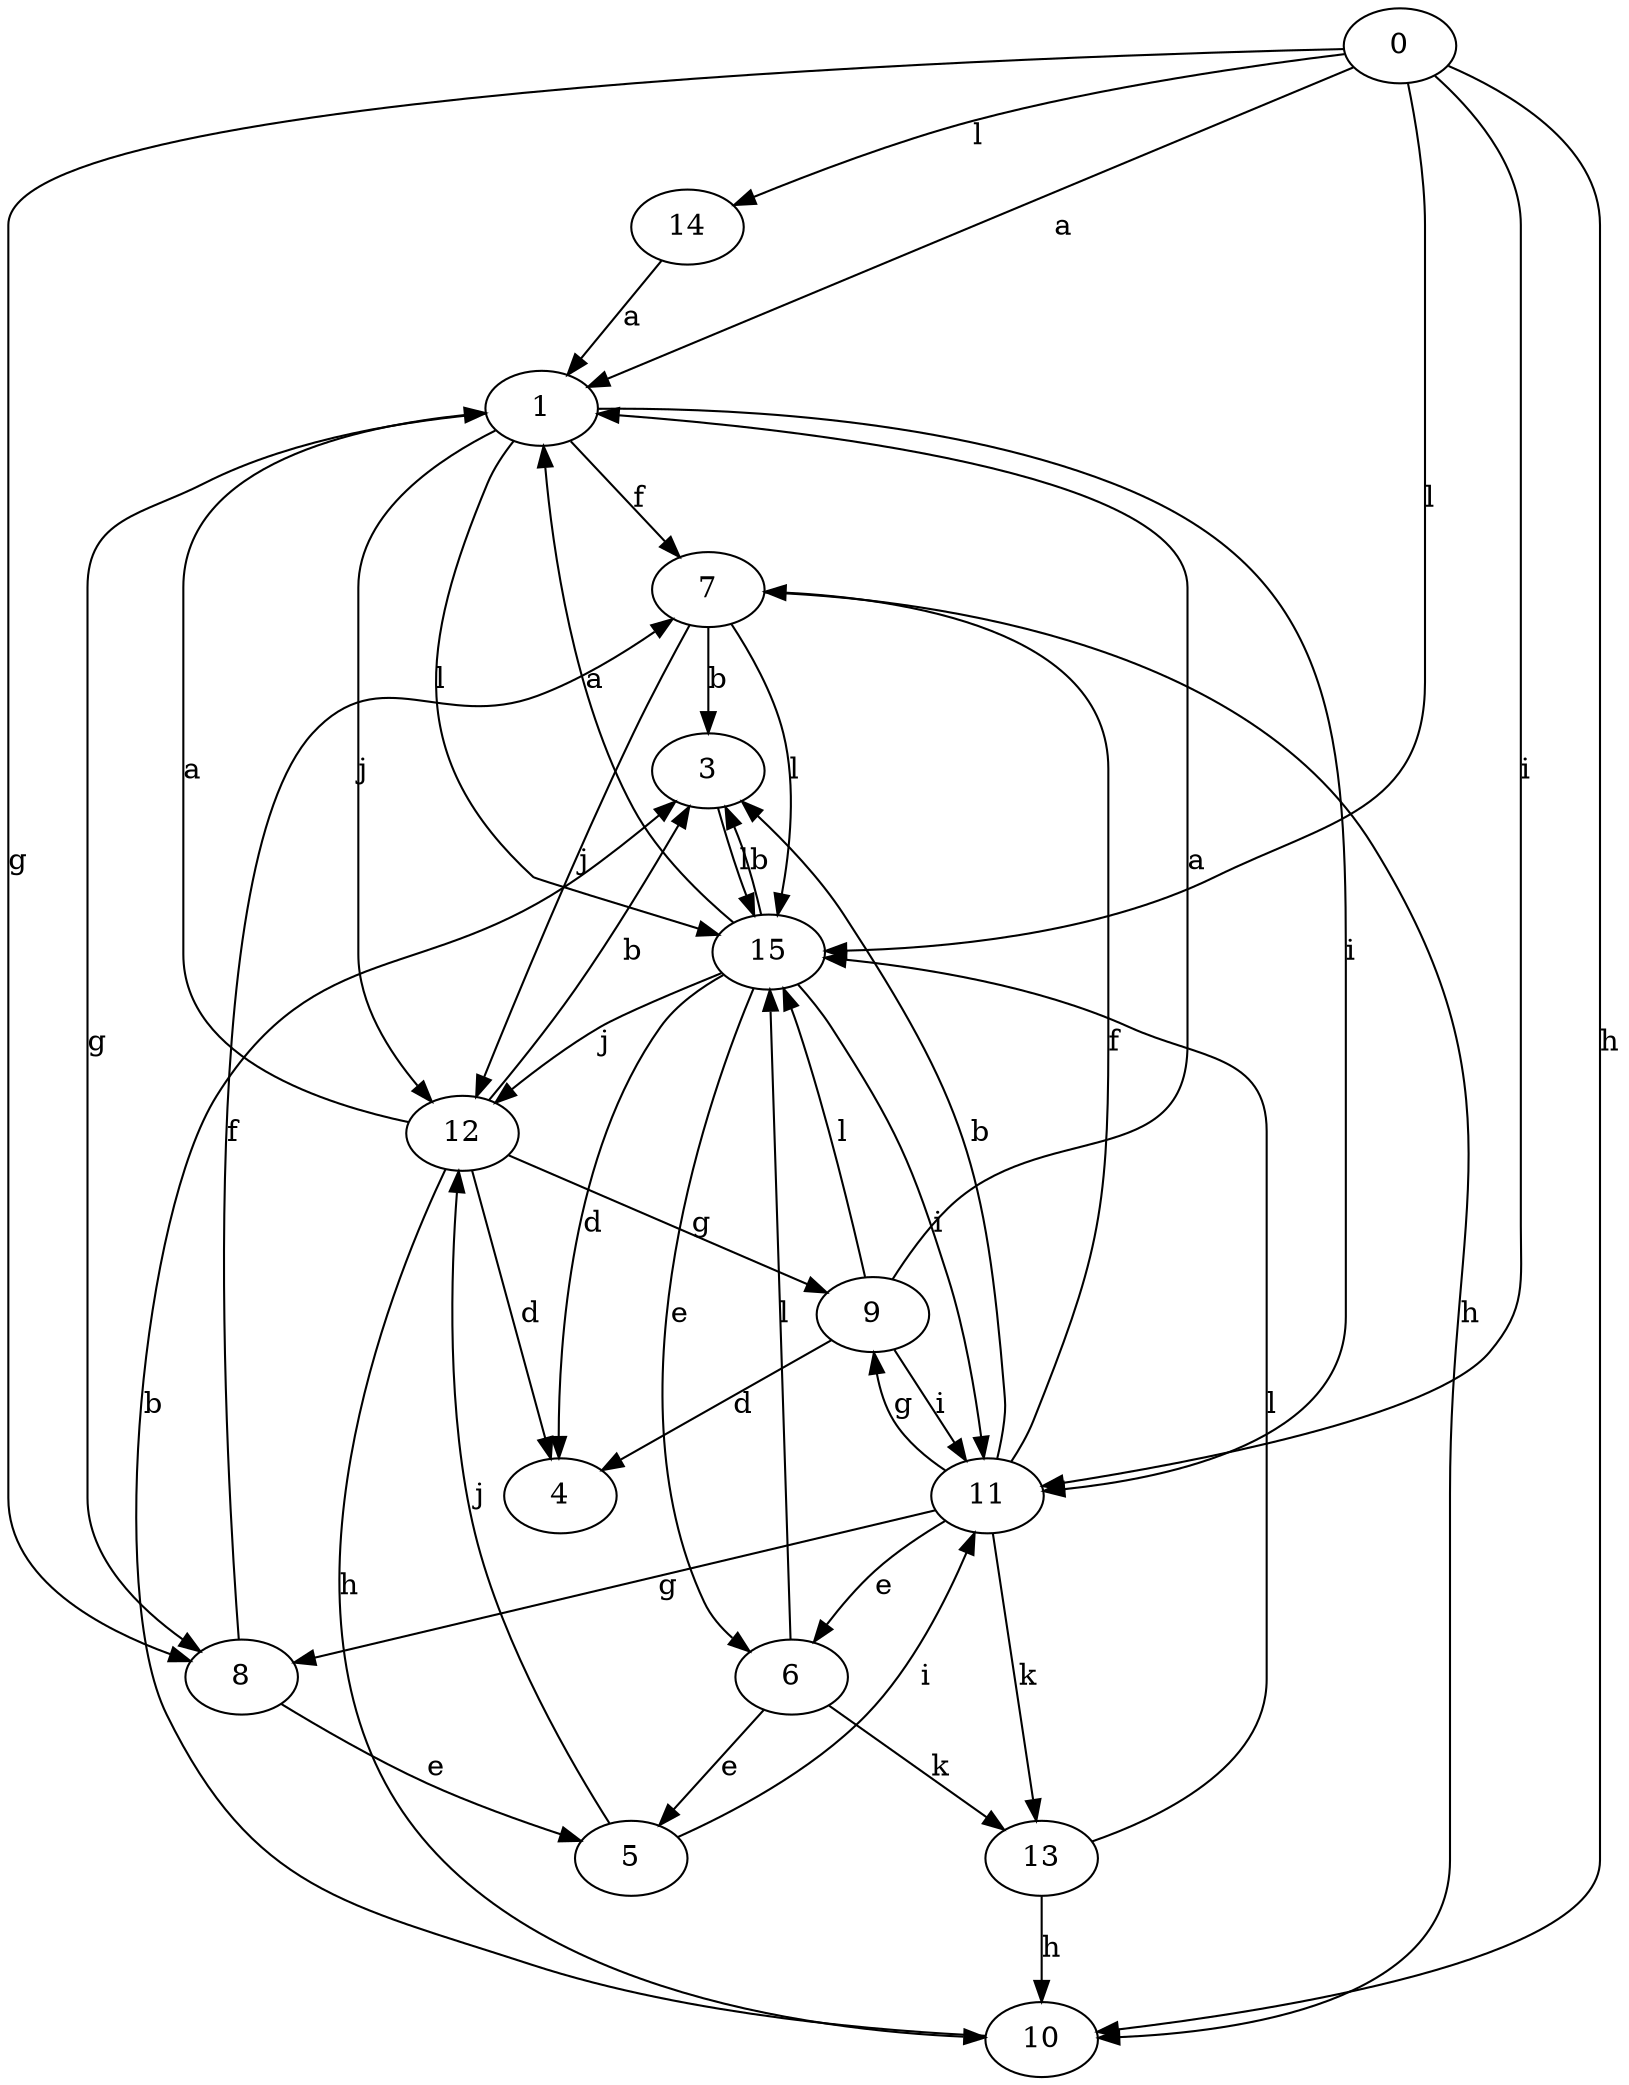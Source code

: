 strict digraph  {
1;
3;
4;
5;
6;
0;
7;
8;
9;
10;
11;
12;
13;
14;
15;
1 -> 7  [label=f];
1 -> 8  [label=g];
1 -> 11  [label=i];
1 -> 12  [label=j];
1 -> 15  [label=l];
3 -> 15  [label=l];
5 -> 11  [label=i];
5 -> 12  [label=j];
6 -> 5  [label=e];
6 -> 13  [label=k];
6 -> 15  [label=l];
0 -> 1  [label=a];
0 -> 8  [label=g];
0 -> 10  [label=h];
0 -> 11  [label=i];
0 -> 14  [label=l];
0 -> 15  [label=l];
7 -> 3  [label=b];
7 -> 10  [label=h];
7 -> 12  [label=j];
7 -> 15  [label=l];
8 -> 5  [label=e];
8 -> 7  [label=f];
9 -> 1  [label=a];
9 -> 4  [label=d];
9 -> 11  [label=i];
9 -> 15  [label=l];
10 -> 3  [label=b];
11 -> 3  [label=b];
11 -> 6  [label=e];
11 -> 7  [label=f];
11 -> 8  [label=g];
11 -> 9  [label=g];
11 -> 13  [label=k];
12 -> 1  [label=a];
12 -> 3  [label=b];
12 -> 4  [label=d];
12 -> 9  [label=g];
12 -> 10  [label=h];
13 -> 10  [label=h];
13 -> 15  [label=l];
14 -> 1  [label=a];
15 -> 1  [label=a];
15 -> 3  [label=b];
15 -> 4  [label=d];
15 -> 6  [label=e];
15 -> 11  [label=i];
15 -> 12  [label=j];
}
